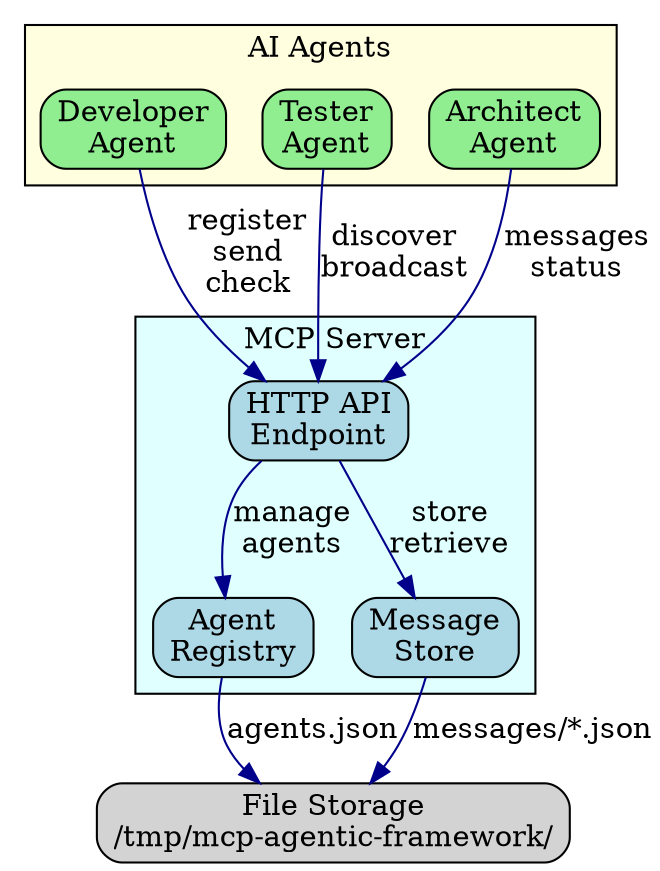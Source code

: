 digraph G {
    rankdir=TB;
    node [shape=box, style="rounded,filled", fillcolor=lightblue];
    edge [color=darkblue];
    
    // Agents
    subgraph cluster_agents {
        label="AI Agents";
        style=filled;
        fillcolor=lightyellow;
        
        agent1 [label="Developer\nAgent", fillcolor=lightgreen];
        agent2 [label="Tester\nAgent", fillcolor=lightgreen];
        agent3 [label="Architect\nAgent", fillcolor=lightgreen];
    }
    
    // MCP Server
    subgraph cluster_server {
        label="MCP Server";
        style=filled;
        fillcolor=lightcyan;
        
        registry [label="Agent\nRegistry", shape=box];
        msgstore [label="Message\nStore", shape=box];
        api [label="HTTP API\nEndpoint"];
    }
    
    // File Storage
    storage [label="File Storage\n/tmp/mcp-agentic-framework/", shape=box, fillcolor=lightgray];
    
    // Connections
    agent1 -> api [label="register\nsend\ncheck"];
    agent2 -> api [label="discover\nbroadcast"];
    agent3 -> api [label="messages\nstatus"];
    
    api -> registry [label="manage\nagents"];
    api -> msgstore [label="store\nretrieve"];
    
    registry -> storage [label="agents.json"];
    msgstore -> storage [label="messages/*.json"];
}
